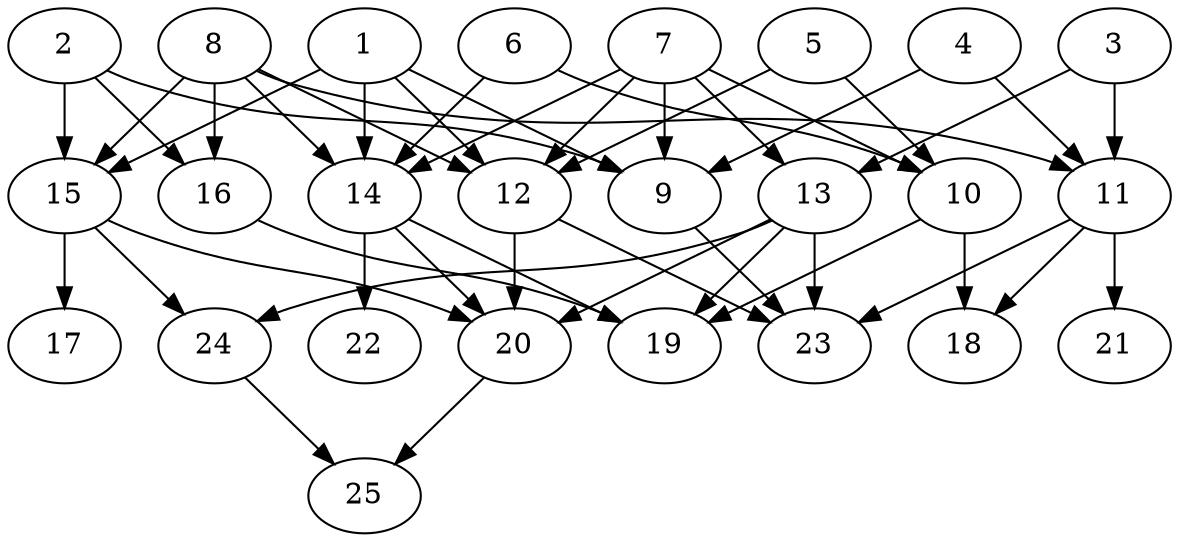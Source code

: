 // DAG automatically generated by daggen at Thu Oct  3 14:00:39 2019
// ./daggen --dot -n 25 --ccr 0.3 --fat 0.7 --regular 0.9 --density 0.5 --mindata 5242880 --maxdata 52428800 
digraph G {
  1 [size="60781227", alpha="0.10", expect_size="18234368"] 
  1 -> 9 [size ="18234368"]
  1 -> 12 [size ="18234368"]
  1 -> 14 [size ="18234368"]
  1 -> 15 [size ="18234368"]
  2 [size="92323840", alpha="0.11", expect_size="27697152"] 
  2 -> 9 [size ="27697152"]
  2 -> 15 [size ="27697152"]
  2 -> 16 [size ="27697152"]
  3 [size="108837547", alpha="0.14", expect_size="32651264"] 
  3 -> 11 [size ="32651264"]
  3 -> 13 [size ="32651264"]
  4 [size="68355413", alpha="0.02", expect_size="20506624"] 
  4 -> 9 [size ="20506624"]
  4 -> 11 [size ="20506624"]
  5 [size="46076587", alpha="0.15", expect_size="13822976"] 
  5 -> 10 [size ="13822976"]
  5 -> 12 [size ="13822976"]
  6 [size="109817173", alpha="0.19", expect_size="32945152"] 
  6 -> 10 [size ="32945152"]
  6 -> 14 [size ="32945152"]
  7 [size="147394560", alpha="0.00", expect_size="44218368"] 
  7 -> 9 [size ="44218368"]
  7 -> 10 [size ="44218368"]
  7 -> 12 [size ="44218368"]
  7 -> 13 [size ="44218368"]
  7 -> 14 [size ="44218368"]
  8 [size="60047360", alpha="0.10", expect_size="18014208"] 
  8 -> 11 [size ="18014208"]
  8 -> 12 [size ="18014208"]
  8 -> 14 [size ="18014208"]
  8 -> 15 [size ="18014208"]
  8 -> 16 [size ="18014208"]
  9 [size="54415360", alpha="0.02", expect_size="16324608"] 
  9 -> 23 [size ="16324608"]
  10 [size="54480213", alpha="0.05", expect_size="16344064"] 
  10 -> 18 [size ="16344064"]
  10 -> 19 [size ="16344064"]
  11 [size="123347627", alpha="0.17", expect_size="37004288"] 
  11 -> 18 [size ="37004288"]
  11 -> 21 [size ="37004288"]
  11 -> 23 [size ="37004288"]
  12 [size="42594987", alpha="0.09", expect_size="12778496"] 
  12 -> 20 [size ="12778496"]
  12 -> 23 [size ="12778496"]
  13 [size="125992960", alpha="0.15", expect_size="37797888"] 
  13 -> 19 [size ="37797888"]
  13 -> 20 [size ="37797888"]
  13 -> 23 [size ="37797888"]
  13 -> 24 [size ="37797888"]
  14 [size="77021867", alpha="0.09", expect_size="23106560"] 
  14 -> 19 [size ="23106560"]
  14 -> 20 [size ="23106560"]
  14 -> 22 [size ="23106560"]
  15 [size="91019947", alpha="0.11", expect_size="27305984"] 
  15 -> 17 [size ="27305984"]
  15 -> 20 [size ="27305984"]
  15 -> 24 [size ="27305984"]
  16 [size="50981547", alpha="0.19", expect_size="15294464"] 
  16 -> 19 [size ="15294464"]
  17 [size="44810240", alpha="0.13", expect_size="13443072"] 
  18 [size="46448640", alpha="0.15", expect_size="13934592"] 
  19 [size="123238400", alpha="0.11", expect_size="36971520"] 
  20 [size="141083307", alpha="0.16", expect_size="42324992"] 
  20 -> 25 [size ="42324992"]
  21 [size="24835413", alpha="0.06", expect_size="7450624"] 
  22 [size="157620907", alpha="0.05", expect_size="47286272"] 
  23 [size="69017600", alpha="0.16", expect_size="20705280"] 
  24 [size="32368640", alpha="0.13", expect_size="9710592"] 
  24 -> 25 [size ="9710592"]
  25 [size="99781973", alpha="0.15", expect_size="29934592"] 
}
